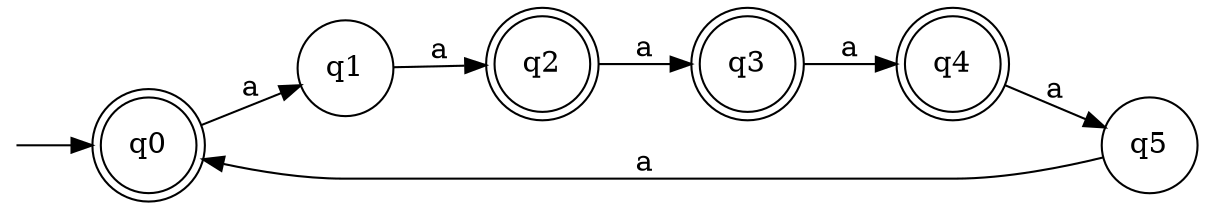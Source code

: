 digraph {
	rankdir=LR;
	node [shape=point,color=white,fontcolor=white]; start;
	node [shape=doublecircle, color=black, fontcolor=black]; q0;
	node [shape=circle, color=black, fontcolor=black]; q1;
	node [shape=doublecircle, color=black, fontcolor=black]; q2;
	node [shape=doublecircle, color=black, fontcolor=black]; q3;
	node [shape=doublecircle, color=black, fontcolor=black]; q4;
	node [shape=circle, color=black, fontcolor=black]; q5;
	start -> q0;
	q0 -> q1 [label="a"];
	q1 -> q2 [label="a"];
	q2 -> q3 [label="a"];
	q3 -> q4 [label="a"];
	q4 -> q5 [label="a"];
	q5 -> q0 [label="a"];
}
